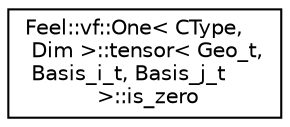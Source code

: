 digraph "Graphical Class Hierarchy"
{
 // LATEX_PDF_SIZE
  edge [fontname="Helvetica",fontsize="10",labelfontname="Helvetica",labelfontsize="10"];
  node [fontname="Helvetica",fontsize="10",shape=record];
  rankdir="LR";
  Node0 [label="Feel::vf::One\< CType,\l Dim \>::tensor\< Geo_t,\l Basis_i_t, Basis_j_t\l \>::is_zero",height=0.2,width=0.4,color="black", fillcolor="white", style="filled",URL="$structFeel_1_1vf_1_1One_1_1tensor_1_1is__zero.html",tooltip=" "];
}
